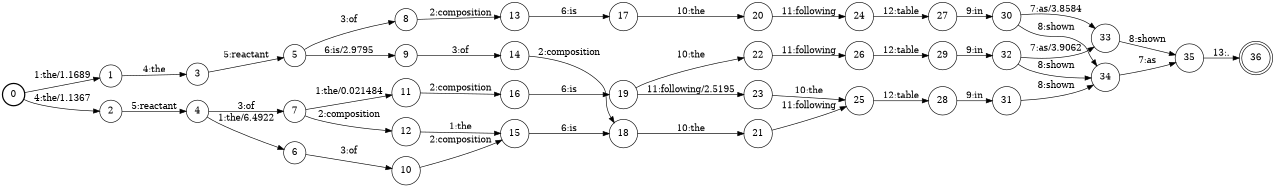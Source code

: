digraph FST {
rankdir = LR;
size = "8.5,11";
label = "";
center = 1;
orientation = Portrait;
ranksep = "0.4";
nodesep = "0.25";
0 [label = "0", shape = circle, style = bold, fontsize = 14]
	0 -> 1 [label = "1:the/1.1689", fontsize = 14];
	0 -> 2 [label = "4:the/1.1367", fontsize = 14];
1 [label = "1", shape = circle, style = solid, fontsize = 14]
	1 -> 3 [label = "4:the", fontsize = 14];
2 [label = "2", shape = circle, style = solid, fontsize = 14]
	2 -> 4 [label = "5:reactant", fontsize = 14];
3 [label = "3", shape = circle, style = solid, fontsize = 14]
	3 -> 5 [label = "5:reactant", fontsize = 14];
4 [label = "4", shape = circle, style = solid, fontsize = 14]
	4 -> 7 [label = "3:of", fontsize = 14];
	4 -> 6 [label = "1:the/6.4922", fontsize = 14];
5 [label = "5", shape = circle, style = solid, fontsize = 14]
	5 -> 8 [label = "3:of", fontsize = 14];
	5 -> 9 [label = "6:is/2.9795", fontsize = 14];
6 [label = "6", shape = circle, style = solid, fontsize = 14]
	6 -> 10 [label = "3:of", fontsize = 14];
7 [label = "7", shape = circle, style = solid, fontsize = 14]
	7 -> 12 [label = "2:composition", fontsize = 14];
	7 -> 11 [label = "1:the/0.021484", fontsize = 14];
8 [label = "8", shape = circle, style = solid, fontsize = 14]
	8 -> 13 [label = "2:composition", fontsize = 14];
9 [label = "9", shape = circle, style = solid, fontsize = 14]
	9 -> 14 [label = "3:of", fontsize = 14];
10 [label = "10", shape = circle, style = solid, fontsize = 14]
	10 -> 15 [label = "2:composition", fontsize = 14];
11 [label = "11", shape = circle, style = solid, fontsize = 14]
	11 -> 16 [label = "2:composition", fontsize = 14];
12 [label = "12", shape = circle, style = solid, fontsize = 14]
	12 -> 15 [label = "1:the", fontsize = 14];
13 [label = "13", shape = circle, style = solid, fontsize = 14]
	13 -> 17 [label = "6:is", fontsize = 14];
14 [label = "14", shape = circle, style = solid, fontsize = 14]
	14 -> 18 [label = "2:composition", fontsize = 14];
15 [label = "15", shape = circle, style = solid, fontsize = 14]
	15 -> 18 [label = "6:is", fontsize = 14];
16 [label = "16", shape = circle, style = solid, fontsize = 14]
	16 -> 19 [label = "6:is", fontsize = 14];
17 [label = "17", shape = circle, style = solid, fontsize = 14]
	17 -> 20 [label = "10:the", fontsize = 14];
18 [label = "18", shape = circle, style = solid, fontsize = 14]
	18 -> 21 [label = "10:the", fontsize = 14];
19 [label = "19", shape = circle, style = solid, fontsize = 14]
	19 -> 22 [label = "10:the", fontsize = 14];
	19 -> 23 [label = "11:following/2.5195", fontsize = 14];
20 [label = "20", shape = circle, style = solid, fontsize = 14]
	20 -> 24 [label = "11:following", fontsize = 14];
21 [label = "21", shape = circle, style = solid, fontsize = 14]
	21 -> 25 [label = "11:following", fontsize = 14];
22 [label = "22", shape = circle, style = solid, fontsize = 14]
	22 -> 26 [label = "11:following", fontsize = 14];
23 [label = "23", shape = circle, style = solid, fontsize = 14]
	23 -> 25 [label = "10:the", fontsize = 14];
24 [label = "24", shape = circle, style = solid, fontsize = 14]
	24 -> 27 [label = "12:table", fontsize = 14];
25 [label = "25", shape = circle, style = solid, fontsize = 14]
	25 -> 28 [label = "12:table", fontsize = 14];
26 [label = "26", shape = circle, style = solid, fontsize = 14]
	26 -> 29 [label = "12:table", fontsize = 14];
27 [label = "27", shape = circle, style = solid, fontsize = 14]
	27 -> 30 [label = "9:in", fontsize = 14];
28 [label = "28", shape = circle, style = solid, fontsize = 14]
	28 -> 31 [label = "9:in", fontsize = 14];
29 [label = "29", shape = circle, style = solid, fontsize = 14]
	29 -> 32 [label = "9:in", fontsize = 14];
30 [label = "30", shape = circle, style = solid, fontsize = 14]
	30 -> 33 [label = "7:as/3.8584", fontsize = 14];
	30 -> 34 [label = "8:shown", fontsize = 14];
31 [label = "31", shape = circle, style = solid, fontsize = 14]
	31 -> 34 [label = "8:shown", fontsize = 14];
32 [label = "32", shape = circle, style = solid, fontsize = 14]
	32 -> 33 [label = "7:as/3.9062", fontsize = 14];
	32 -> 34 [label = "8:shown", fontsize = 14];
33 [label = "33", shape = circle, style = solid, fontsize = 14]
	33 -> 35 [label = "8:shown", fontsize = 14];
34 [label = "34", shape = circle, style = solid, fontsize = 14]
	34 -> 35 [label = "7:as", fontsize = 14];
35 [label = "35", shape = circle, style = solid, fontsize = 14]
	35 -> 36 [label = "13:.", fontsize = 14];
36 [label = "36", shape = doublecircle, style = solid, fontsize = 14]
}
